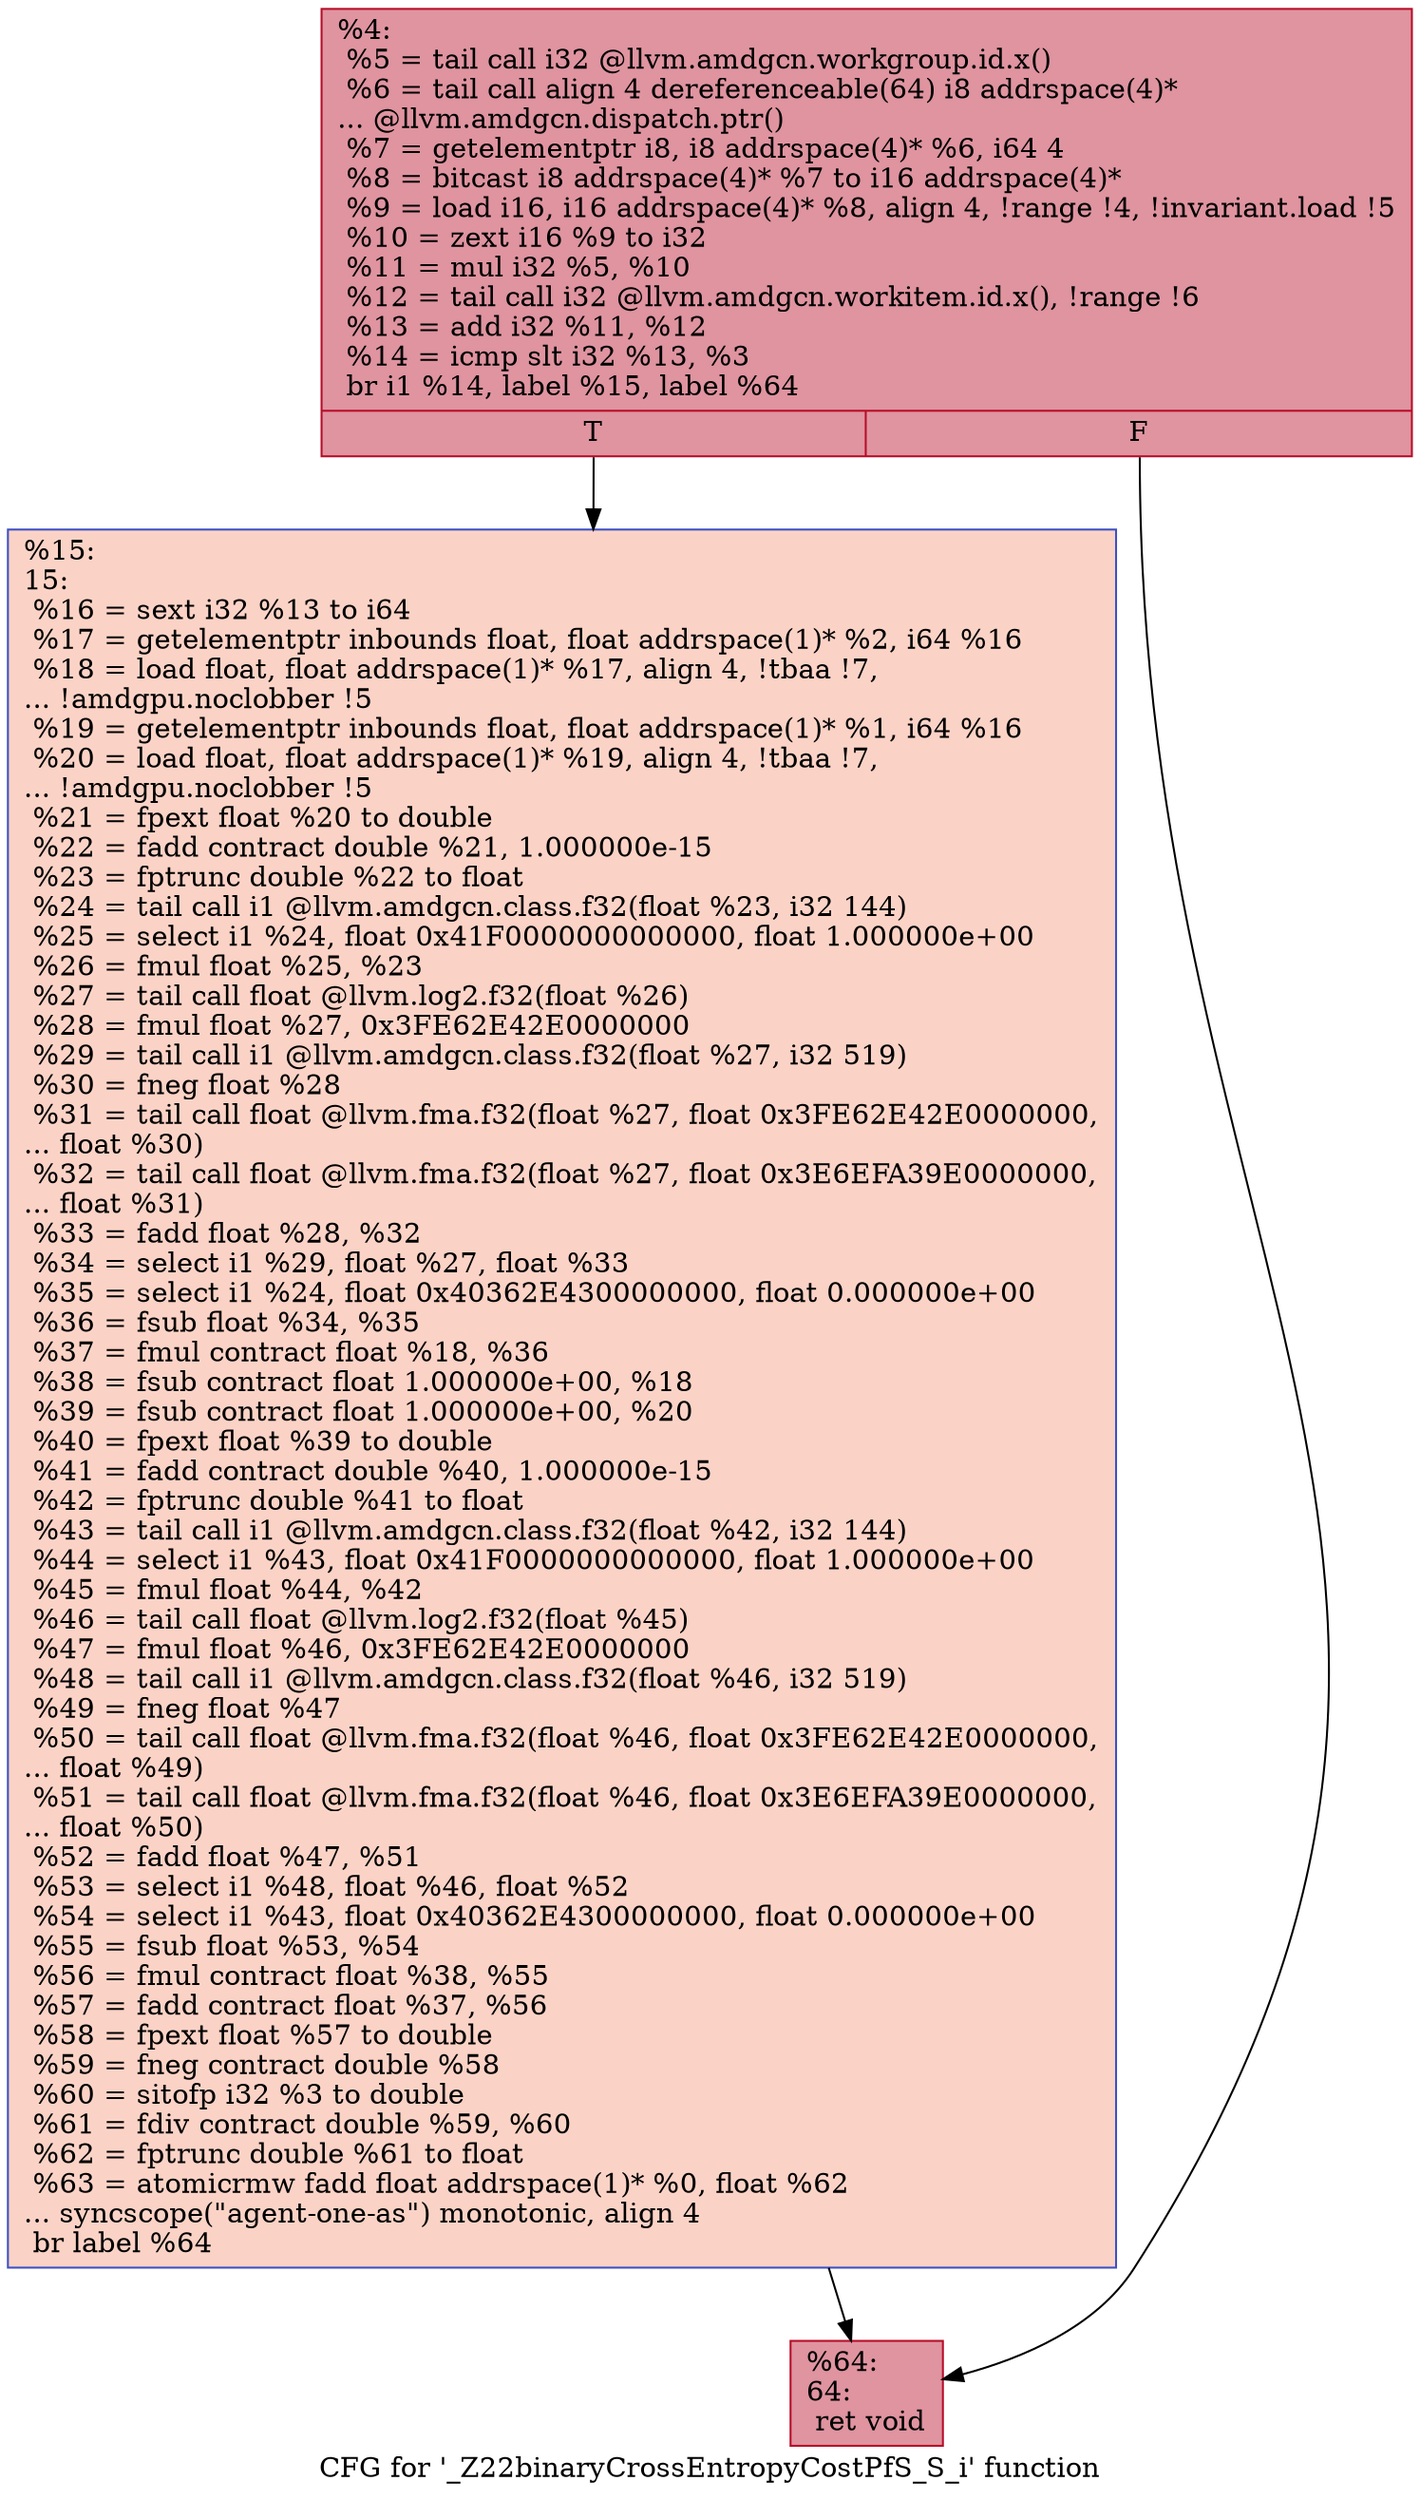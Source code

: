 digraph "CFG for '_Z22binaryCrossEntropyCostPfS_S_i' function" {
	label="CFG for '_Z22binaryCrossEntropyCostPfS_S_i' function";

	Node0x637da30 [shape=record,color="#b70d28ff", style=filled, fillcolor="#b70d2870",label="{%4:\l  %5 = tail call i32 @llvm.amdgcn.workgroup.id.x()\l  %6 = tail call align 4 dereferenceable(64) i8 addrspace(4)*\l... @llvm.amdgcn.dispatch.ptr()\l  %7 = getelementptr i8, i8 addrspace(4)* %6, i64 4\l  %8 = bitcast i8 addrspace(4)* %7 to i16 addrspace(4)*\l  %9 = load i16, i16 addrspace(4)* %8, align 4, !range !4, !invariant.load !5\l  %10 = zext i16 %9 to i32\l  %11 = mul i32 %5, %10\l  %12 = tail call i32 @llvm.amdgcn.workitem.id.x(), !range !6\l  %13 = add i32 %11, %12\l  %14 = icmp slt i32 %13, %3\l  br i1 %14, label %15, label %64\l|{<s0>T|<s1>F}}"];
	Node0x637da30:s0 -> Node0x637f980;
	Node0x637da30:s1 -> Node0x637fa10;
	Node0x637f980 [shape=record,color="#3d50c3ff", style=filled, fillcolor="#f59c7d70",label="{%15:\l15:                                               \l  %16 = sext i32 %13 to i64\l  %17 = getelementptr inbounds float, float addrspace(1)* %2, i64 %16\l  %18 = load float, float addrspace(1)* %17, align 4, !tbaa !7,\l... !amdgpu.noclobber !5\l  %19 = getelementptr inbounds float, float addrspace(1)* %1, i64 %16\l  %20 = load float, float addrspace(1)* %19, align 4, !tbaa !7,\l... !amdgpu.noclobber !5\l  %21 = fpext float %20 to double\l  %22 = fadd contract double %21, 1.000000e-15\l  %23 = fptrunc double %22 to float\l  %24 = tail call i1 @llvm.amdgcn.class.f32(float %23, i32 144)\l  %25 = select i1 %24, float 0x41F0000000000000, float 1.000000e+00\l  %26 = fmul float %25, %23\l  %27 = tail call float @llvm.log2.f32(float %26)\l  %28 = fmul float %27, 0x3FE62E42E0000000\l  %29 = tail call i1 @llvm.amdgcn.class.f32(float %27, i32 519)\l  %30 = fneg float %28\l  %31 = tail call float @llvm.fma.f32(float %27, float 0x3FE62E42E0000000,\l... float %30)\l  %32 = tail call float @llvm.fma.f32(float %27, float 0x3E6EFA39E0000000,\l... float %31)\l  %33 = fadd float %28, %32\l  %34 = select i1 %29, float %27, float %33\l  %35 = select i1 %24, float 0x40362E4300000000, float 0.000000e+00\l  %36 = fsub float %34, %35\l  %37 = fmul contract float %18, %36\l  %38 = fsub contract float 1.000000e+00, %18\l  %39 = fsub contract float 1.000000e+00, %20\l  %40 = fpext float %39 to double\l  %41 = fadd contract double %40, 1.000000e-15\l  %42 = fptrunc double %41 to float\l  %43 = tail call i1 @llvm.amdgcn.class.f32(float %42, i32 144)\l  %44 = select i1 %43, float 0x41F0000000000000, float 1.000000e+00\l  %45 = fmul float %44, %42\l  %46 = tail call float @llvm.log2.f32(float %45)\l  %47 = fmul float %46, 0x3FE62E42E0000000\l  %48 = tail call i1 @llvm.amdgcn.class.f32(float %46, i32 519)\l  %49 = fneg float %47\l  %50 = tail call float @llvm.fma.f32(float %46, float 0x3FE62E42E0000000,\l... float %49)\l  %51 = tail call float @llvm.fma.f32(float %46, float 0x3E6EFA39E0000000,\l... float %50)\l  %52 = fadd float %47, %51\l  %53 = select i1 %48, float %46, float %52\l  %54 = select i1 %43, float 0x40362E4300000000, float 0.000000e+00\l  %55 = fsub float %53, %54\l  %56 = fmul contract float %38, %55\l  %57 = fadd contract float %37, %56\l  %58 = fpext float %57 to double\l  %59 = fneg contract double %58\l  %60 = sitofp i32 %3 to double\l  %61 = fdiv contract double %59, %60\l  %62 = fptrunc double %61 to float\l  %63 = atomicrmw fadd float addrspace(1)* %0, float %62\l... syncscope(\"agent-one-as\") monotonic, align 4\l  br label %64\l}"];
	Node0x637f980 -> Node0x637fa10;
	Node0x637fa10 [shape=record,color="#b70d28ff", style=filled, fillcolor="#b70d2870",label="{%64:\l64:                                               \l  ret void\l}"];
}
